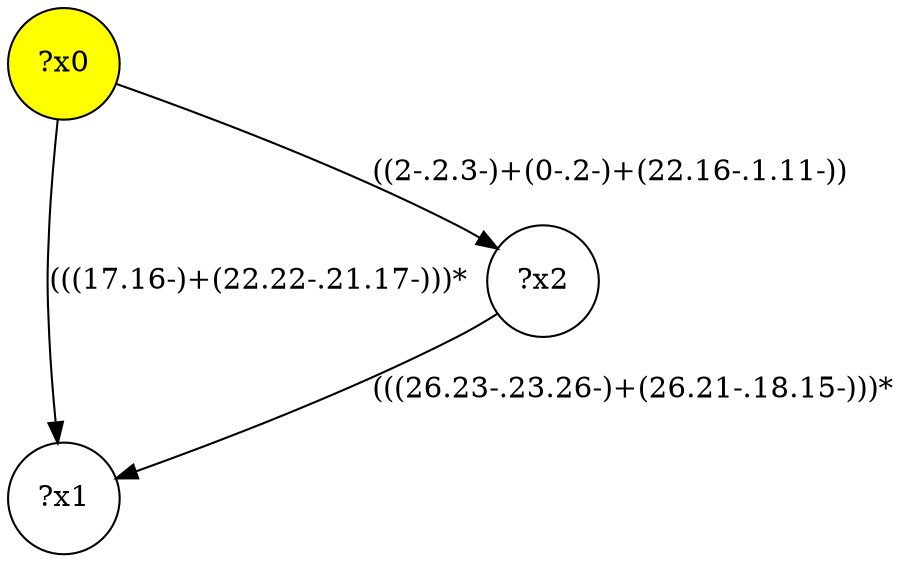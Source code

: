 digraph g {
	x0 [fillcolor="yellow", style="filled," shape=circle, label="?x0"];
	x1 [shape=circle, label="?x1"];
	x0 -> x1 [label="(((17.16-)+(22.22-.21.17-)))*"];
	x2 [shape=circle, label="?x2"];
	x0 -> x2 [label="((2-.2.3-)+(0-.2-)+(22.16-.1.11-))"];
	x2 -> x1 [label="(((26.23-.23.26-)+(26.21-.18.15-)))*"];
}

